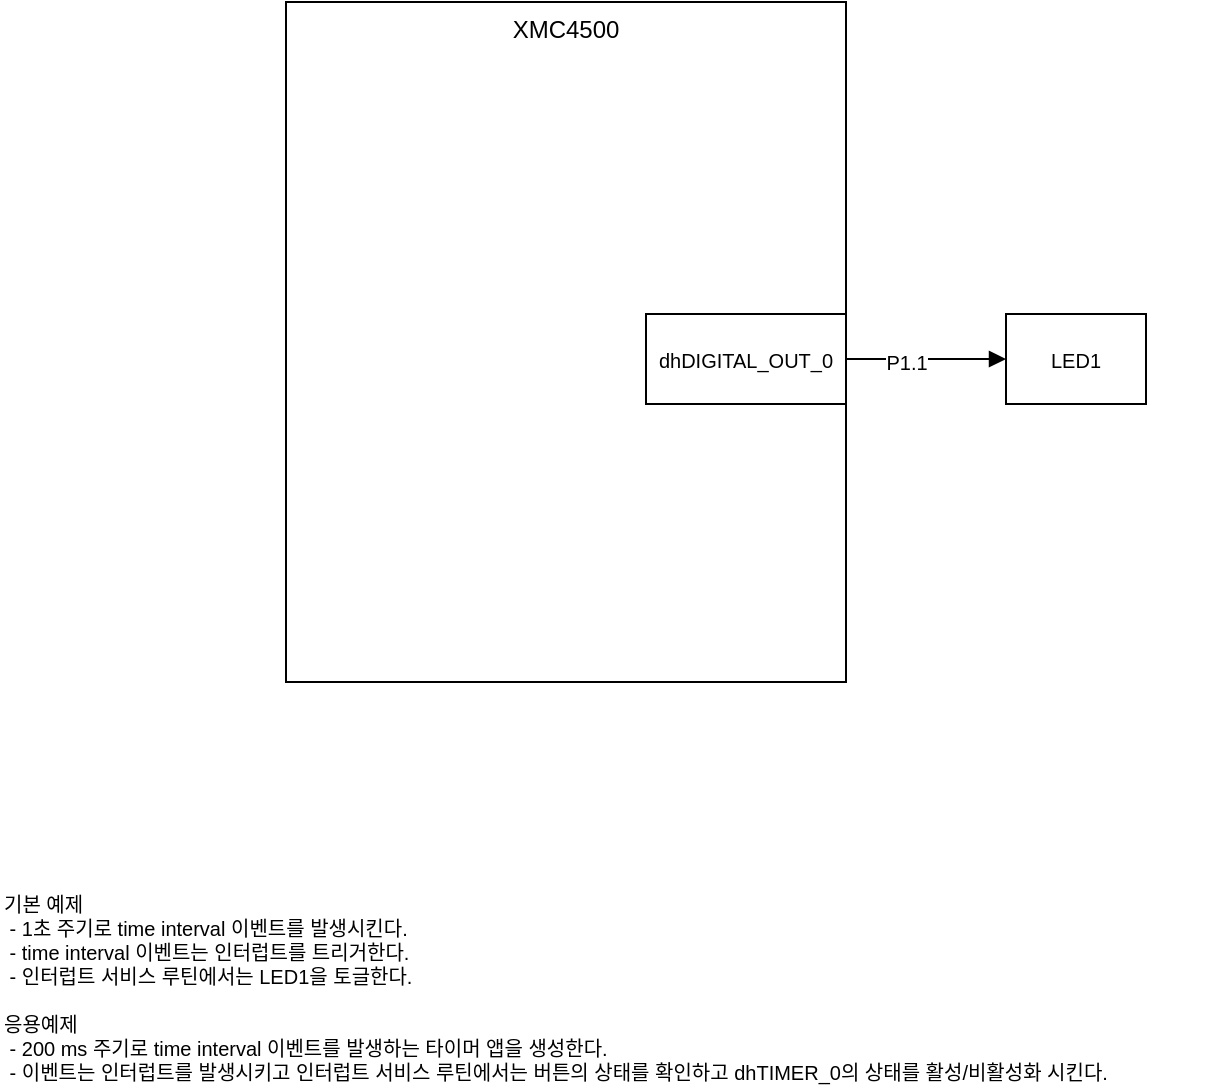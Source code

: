 <mxfile userAgent="Mozilla/5.0 (Windows NT 6.1; WOW64) AppleWebKit/537.36 (KHTML, like Gecko) Chrome/55.0.288.87 Safari/537.36" version="6.0.2.11" editor="www.draw.io" type="device"><diagram name="SystemDiagram"><mxGraphModel dx="1105" dy="992" grid="0" gridSize="10" guides="1" tooltips="1" connect="1" arrows="1" fold="1" page="1" pageScale="1" pageWidth="826" pageHeight="1169" background="#ffffff" math="0" shadow="0"><root><mxCell id="0"/><mxCell id="1" parent="0"/><mxCell id="23" value="XMC4500" style="whiteSpace=wrap;html=1;strokeColor=#000000;strokeWidth=1;fillColor=none;fontSize=12;align=center;verticalAlign=top;" parent="1" vertex="1"><mxGeometry x="250" y="240" width="280" height="340" as="geometry"/></mxCell><mxCell id="41" value="dhDIGITAL_OUT_0" style="whiteSpace=wrap;html=1;strokeColor=#000000;strokeWidth=1;fillColor=none;fontSize=10;align=center;" parent="1" vertex="1"><mxGeometry x="430" y="396" width="100" height="45" as="geometry"/></mxCell><mxCell id="44" value="LED1" style="whiteSpace=wrap;html=1;strokeColor=#000000;strokeWidth=1;fillColor=none;fontSize=10;align=center;" parent="1" vertex="1"><mxGeometry x="610" y="396" width="70" height="45" as="geometry"/></mxCell><mxCell id="45" value="" style="endArrow=block;html=1;strokeWidth=1;fontSize=10;exitX=1;exitY=0.5;entryX=0;entryY=0.5;endFill=1;" parent="1" source="41" target="44" edge="1"><mxGeometry x="506" y="421" width="50" height="50" as="geometry"><mxPoint x="548" y="451" as="sourcePoint"/><mxPoint x="598" y="401" as="targetPoint"/></mxGeometry></mxCell><mxCell id="46" value="P1.1" style="text;html=1;resizable=0;points=[];align=center;verticalAlign=middle;labelBackgroundColor=#ffffff;fontSize=10;" parent="45" vertex="1" connectable="0"><mxGeometry relative="1" as="geometry"><mxPoint x="-10" y="1" as="offset"/></mxGeometry></mxCell><mxCell id="49" value="기본 예제&lt;div&gt;&amp;nbsp;- 1초 주기로 time interval 이벤트를 발생시킨다.&lt;/div&gt;&lt;div&gt;&amp;nbsp;- time interval 이벤트는 인터럽트를 트리거한다.&lt;/div&gt;&lt;div&gt;&amp;nbsp;- 인터럽트 서비스 루틴에서는 LED1을 토글한다.&lt;/div&gt;&lt;div&gt;&lt;br&gt;&lt;/div&gt;&lt;div&gt;응용예제&lt;/div&gt;&lt;div&gt;&amp;nbsp;- 200 ms 주기로 time interval 이벤트를 발생하는 타이머 앱을 생성한다.&lt;/div&gt;&lt;div&gt;&amp;nbsp;- 이벤트는 인터럽트를 발생시키고 인터럽트 서비스 루틴에서는 버튼의 상태를 확인하고 dhTIMER_0의 상태를 활성/비활성화 시킨다.&lt;/div&gt;" style="text;html=1;resizable=0;points=[];autosize=1;align=left;verticalAlign=top;spacingTop=-4;fontSize=10;" parent="1" vertex="1"><mxGeometry x="107" y="683" width="610" height="100" as="geometry"/></mxCell></root></mxGraphModel></diagram><diagram name="SoftwareArchitecture"><mxGraphModel dx="1105" dy="992" grid="0" gridSize="10" guides="1" tooltips="1" connect="1" arrows="1" fold="1" page="1" pageScale="1" pageWidth="826" pageHeight="1169" background="#ffffff" math="0" shadow="0"><root><mxCell id="0"/><mxCell id="1" parent="0"/><mxCell id="34" value="&lt;div&gt;main( )&lt;/div&gt;" style="whiteSpace=wrap;html=1;strokeColor=#000000;strokeWidth=1;fillColor=none;fontSize=10;align=center;rounded=1;" parent="1" vertex="1"><mxGeometry x="270" y="410" width="149" height="40" as="geometry"/></mxCell><mxCell id="35" style="edgeStyle=orthogonalEdgeStyle;rounded=0;comic=0;html=0;exitX=0.75;exitY=0;entryX=0.75;entryY=0;shadow=0;startArrow=none;startFill=0;endArrow=none;endFill=0;endSize=6;jettySize=auto;orthogonalLoop=1;strokeColor=#000000;strokeWidth=1;fontSize=11;" parent="1" source="34" target="34" edge="1"><mxGeometry x="232.333" y="570.167" as="geometry"/></mxCell><mxCell id="46" style="edgeStyle=orthogonalEdgeStyle;rounded=0;comic=0;html=0;exitX=0.5;exitY=0;shadow=0;startArrow=block;startFill=1;endArrow=oval;endFill=1;endSize=3;jettySize=auto;orthogonalLoop=1;strokeColor=#000000;strokeWidth=1;fontSize=10;" parent="1" source="50" edge="1"><mxGeometry x="289" y="489.667" as="geometry"><mxPoint x="310" y="490" as="targetPoint"/></mxGeometry></mxCell><mxCell id="105" style="edgeStyle=orthogonalEdgeStyle;rounded=0;comic=0;html=1;exitX=1;exitY=0.5;entryX=0;entryY=0.5;shadow=0;startArrow=none;startFill=0;startSize=6;endArrow=block;endFill=1;endSize=6;jettySize=auto;orthogonalLoop=1;strokeColor=#000000;strokeWidth=1;fontFamily=Helvetica;fontSize=10;" parent="1" source="50" target="104" edge="1"><mxGeometry relative="1" as="geometry"/></mxCell><mxCell id="106" value="ToggleOutput()" style="text;html=1;resizable=0;points=[];align=center;verticalAlign=middle;labelBackgroundColor=#ffffff;fontSize=10;fontFamily=Helvetica;" parent="105" vertex="1" connectable="0"><mxGeometry x="-0.362" relative="1" as="geometry"><mxPoint x="26" as="offset"/></mxGeometry></mxCell><mxCell id="50" value="&lt;div&gt;[ISR_dhTIMER_time_interval]&lt;/div&gt;" style="whiteSpace=wrap;html=1;strokeColor=#000000;strokeWidth=1;fillColor=none;fontSize=10;align=center;rounded=1;" parent="1" vertex="1"><mxGeometry x="270" y="510" width="149" height="40" as="geometry"/></mxCell><mxCell id="54" value="INTERRUPT_0" style="text;html=1;resizable=0;points=[];autosize=1;align=left;verticalAlign=top;spacingTop=-4;fontSize=10;" parent="1" vertex="1"><mxGeometry x="230" y="480" width="80" height="10" as="geometry"/></mxCell><mxCell id="103" style="edgeStyle=orthogonalEdgeStyle;rounded=0;comic=0;html=1;exitX=1;exitY=0.5;entryX=0;entryY=0.5;shadow=0;startArrow=none;startFill=0;startSize=6;endArrow=block;endFill=1;endSize=6;jettySize=auto;orthogonalLoop=1;strokeColor=#000000;strokeWidth=1;fontFamily=Helvetica;fontSize=10;" parent="1" source="87" target="102" edge="1"><mxGeometry relative="1" as="geometry"/></mxCell><mxCell id="87" value="dhTIMER_0" style="whiteSpace=wrap;html=1;strokeColor=#000000;strokeWidth=1;fillColor=none;fontSize=10;align=center;" parent="1" vertex="1"><mxGeometry x="270" y="600" width="90" height="40" as="geometry"/></mxCell><mxCell id="102" value="INTERRUPT_0&lt;div&gt;[ISR_dhTIMER_time_interval]&lt;br&gt;&lt;/div&gt;" style="whiteSpace=wrap;html=1;strokeColor=#000000;strokeWidth=1;fillColor=none;fontSize=10;align=center;" parent="1" vertex="1"><mxGeometry x="431" y="600" width="160" height="40" as="geometry"/></mxCell><mxCell id="104" value="dhDIGITAL_OUT_0" style="whiteSpace=wrap;html=1;strokeColor=#000000;strokeWidth=1;fillColor=none;fontSize=10;align=center;" parent="1" vertex="1"><mxGeometry x="560" y="510" width="100" height="40" as="geometry"/></mxCell></root></mxGraphModel></diagram></mxfile>